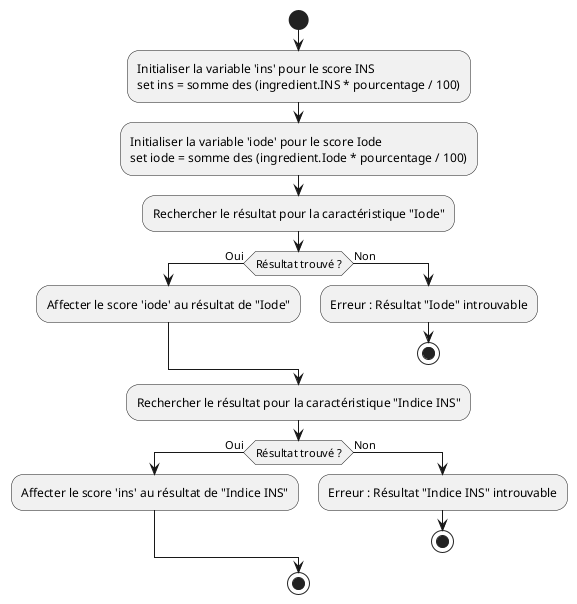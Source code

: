 @startuml
start

:Initialiser la variable 'ins' pour le score INS
set ins = somme des (ingredient.INS * pourcentage / 100);

:Initialiser la variable 'iode' pour le score Iode
set iode = somme des (ingredient.Iode * pourcentage / 100);

:Rechercher le résultat pour la caractéristique "Iode";
if (Résultat trouvé ?) then (Oui)
    :Affecter le score 'iode' au résultat de "Iode";
else (Non)
    :Erreur : Résultat "Iode" introuvable;
    stop
endif

:Rechercher le résultat pour la caractéristique "Indice INS";
if (Résultat trouvé ?) then (Oui)
    :Affecter le score 'ins' au résultat de "Indice INS";
else (Non)
    :Erreur : Résultat "Indice INS" introuvable;
    stop
endif

stop
@enduml
